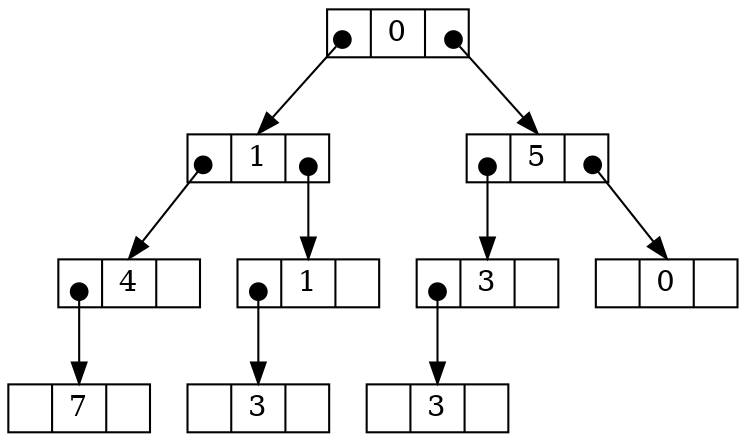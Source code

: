 digraph tree {
  splines=false
  node [shape=record,height=.1]
  edge [tailclip=false, arrowtail=dot, dir=both];

  n0x7ffff8e8d460 [label="<left> | <value> 0 | <right>"];
  n0x7ffff8e8d460:left:c -> n0x7ffff8e8d4a0:value;
  n0x7ffff8e8d4a0 [label="<left> | <value> 1 | <right>"];
  n0x7ffff8e8d4a0:left:c -> n0x7ffff8e8d4e0:value;
  n0x7ffff8e8d4e0 [label="<left> | <value> 4 | <right>"];
  n0x7ffff8e8d4e0:left:c -> n0x7ffff8e8d520:value;
  n0x7ffff8e8d520 [label="<left> | <value> 7 | <right>"];
  n0x7ffff8e8d4a0:right:c -> n0x7ffff8e8d560:value;
  n0x7ffff8e8d560 [label="<left> | <value> 1 | <right>"];
  n0x7ffff8e8d560:left:c -> n0x7ffff8e8d5a0:value;
  n0x7ffff8e8d5a0 [label="<left> | <value> 3 | <right>"];
  n0x7ffff8e8d460:right:c -> n0x7ffff8e8d5e0:value;
  n0x7ffff8e8d5e0 [label="<left> | <value> 5 | <right>"];
  n0x7ffff8e8d5e0:left:c -> n0x7ffff8e8d620:value;
  n0x7ffff8e8d620 [label="<left> | <value> 3 | <right>"];
  n0x7ffff8e8d620:left:c -> n0x7ffff8e8d660:value;
  n0x7ffff8e8d660 [label="<left> | <value> 3 | <right>"];
  n0x7ffff8e8d5e0:right:c -> n0x7ffff8e8d6a0:value;
  n0x7ffff8e8d6a0 [label="<left> | <value> 0 | <right>"];

}
